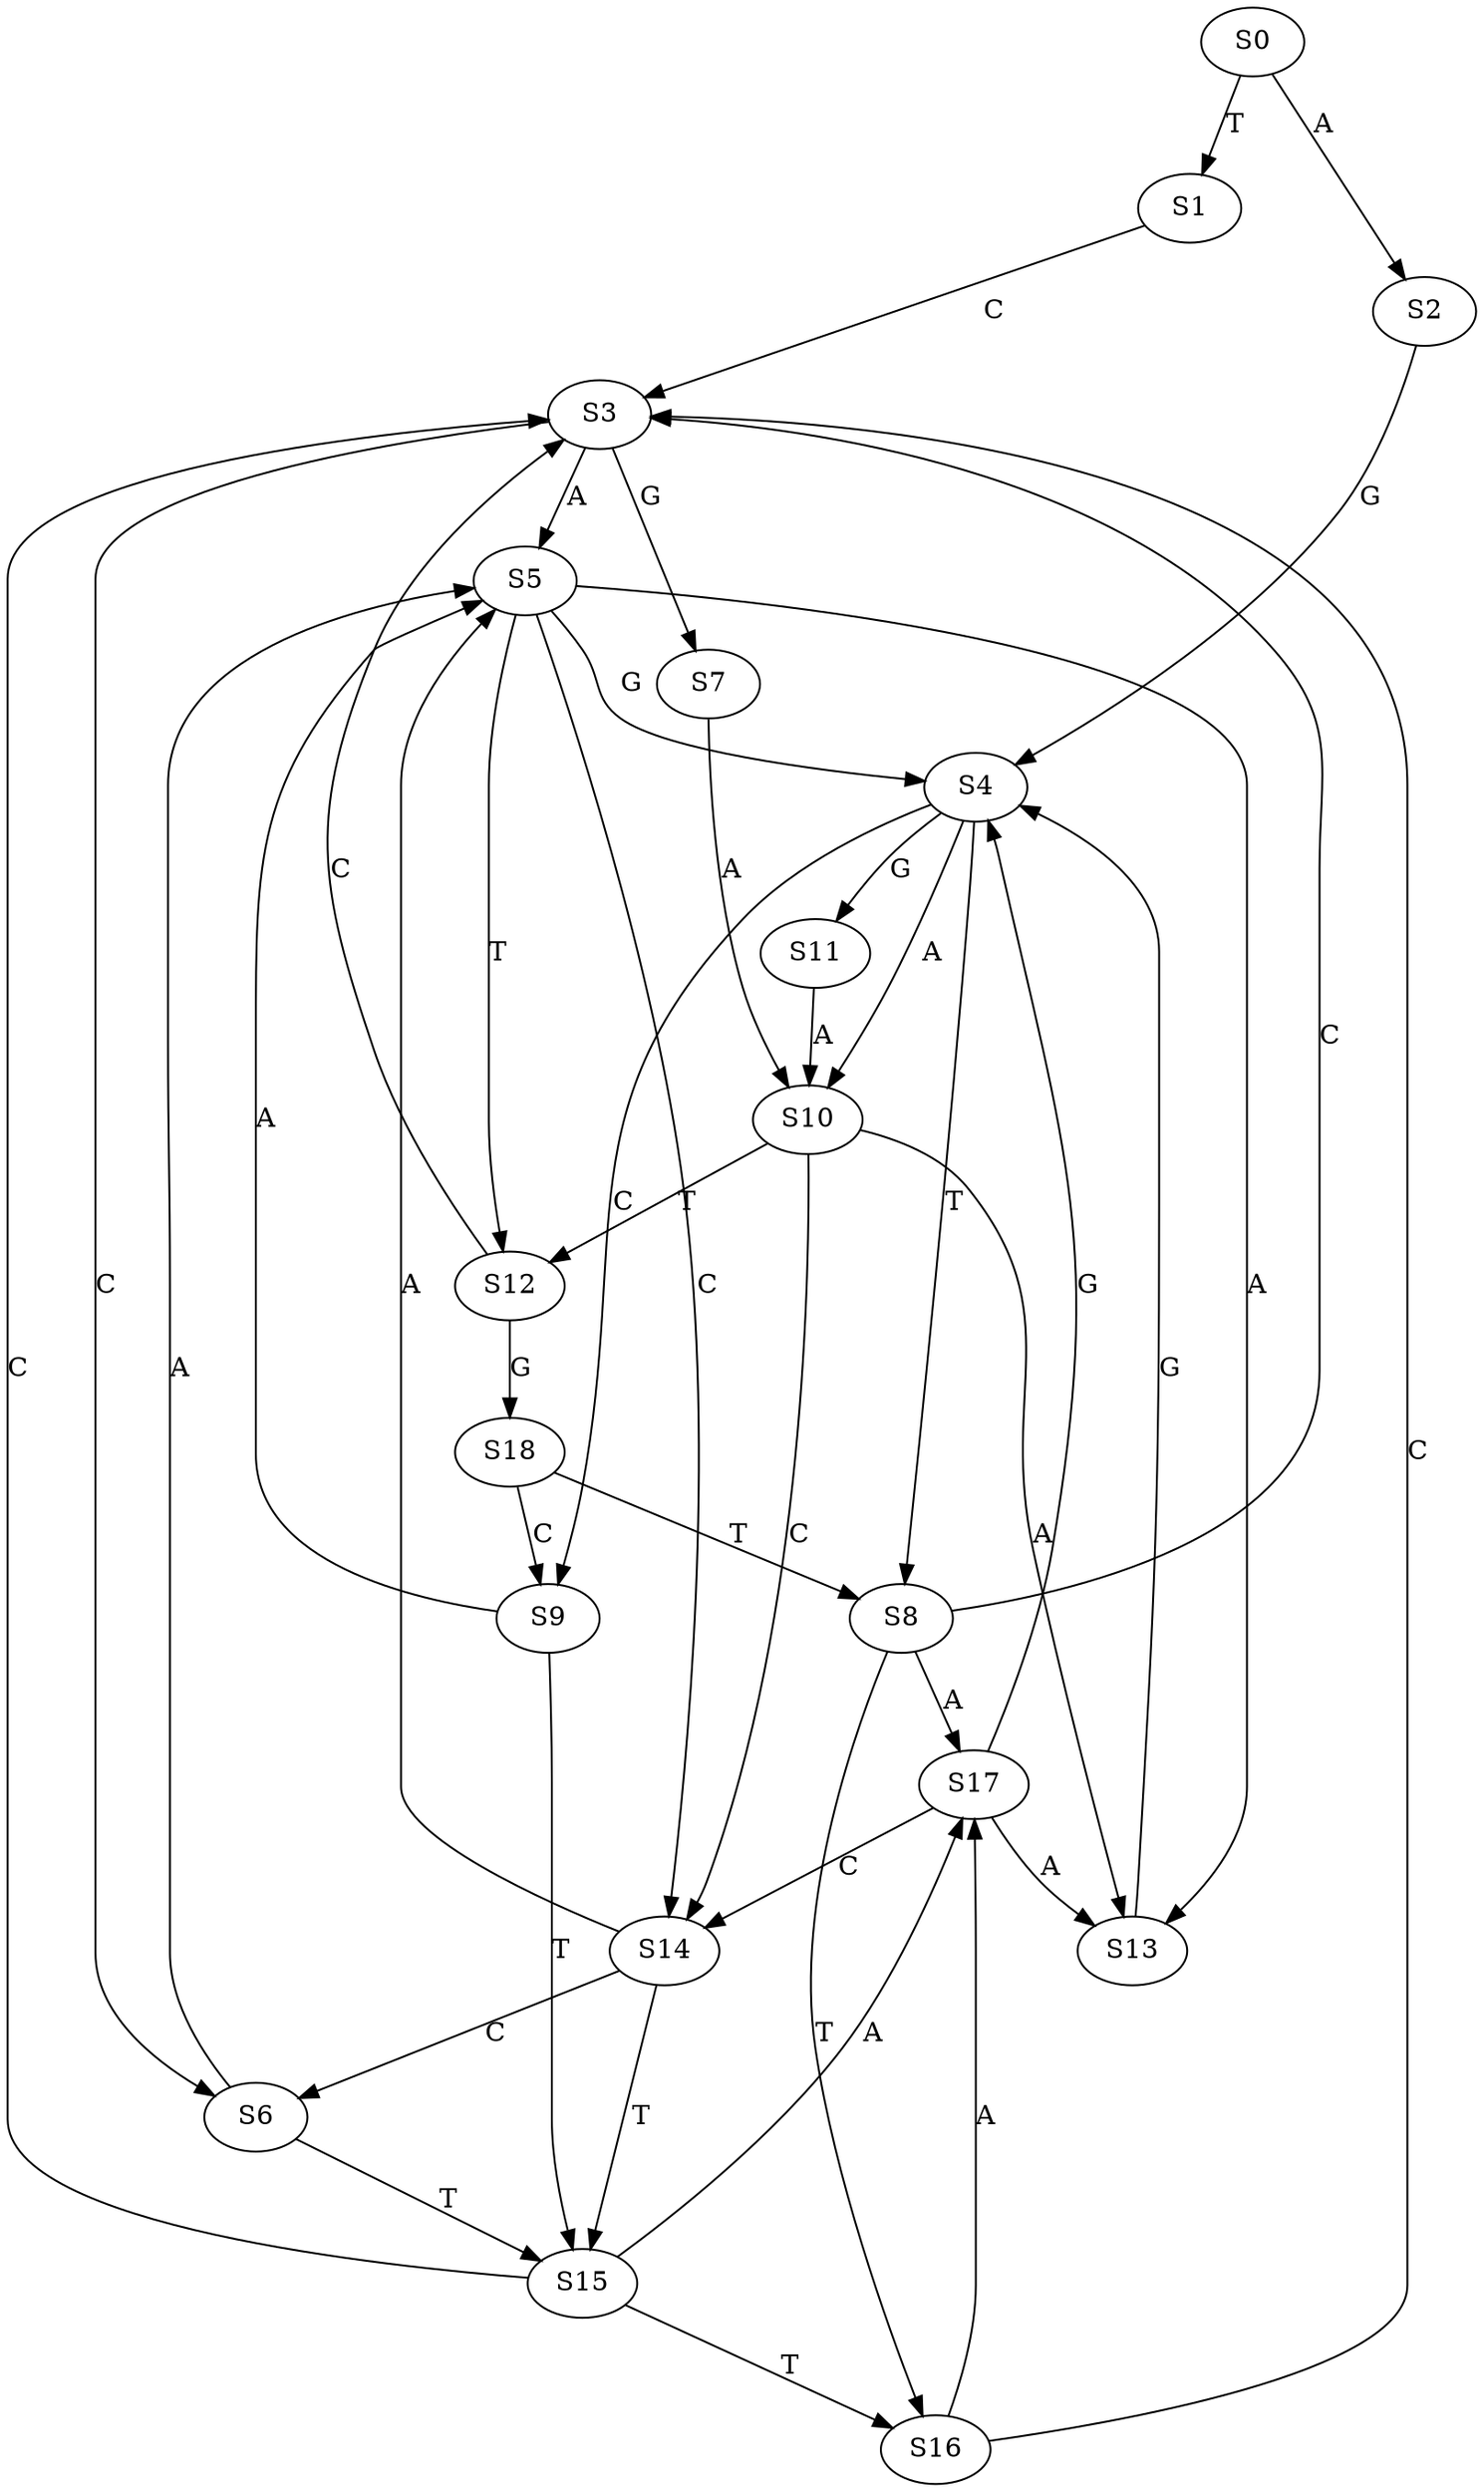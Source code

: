 strict digraph  {
	S0 -> S1 [ label = T ];
	S0 -> S2 [ label = A ];
	S1 -> S3 [ label = C ];
	S2 -> S4 [ label = G ];
	S3 -> S5 [ label = A ];
	S3 -> S6 [ label = C ];
	S3 -> S7 [ label = G ];
	S4 -> S8 [ label = T ];
	S4 -> S9 [ label = C ];
	S4 -> S10 [ label = A ];
	S4 -> S11 [ label = G ];
	S5 -> S4 [ label = G ];
	S5 -> S12 [ label = T ];
	S5 -> S13 [ label = A ];
	S5 -> S14 [ label = C ];
	S6 -> S5 [ label = A ];
	S6 -> S15 [ label = T ];
	S7 -> S10 [ label = A ];
	S8 -> S3 [ label = C ];
	S8 -> S16 [ label = T ];
	S8 -> S17 [ label = A ];
	S9 -> S5 [ label = A ];
	S9 -> S15 [ label = T ];
	S10 -> S12 [ label = T ];
	S10 -> S13 [ label = A ];
	S10 -> S14 [ label = C ];
	S11 -> S10 [ label = A ];
	S12 -> S18 [ label = G ];
	S12 -> S3 [ label = C ];
	S13 -> S4 [ label = G ];
	S14 -> S15 [ label = T ];
	S14 -> S6 [ label = C ];
	S14 -> S5 [ label = A ];
	S15 -> S16 [ label = T ];
	S15 -> S3 [ label = C ];
	S15 -> S17 [ label = A ];
	S16 -> S17 [ label = A ];
	S16 -> S3 [ label = C ];
	S17 -> S4 [ label = G ];
	S17 -> S14 [ label = C ];
	S17 -> S13 [ label = A ];
	S18 -> S9 [ label = C ];
	S18 -> S8 [ label = T ];
}

